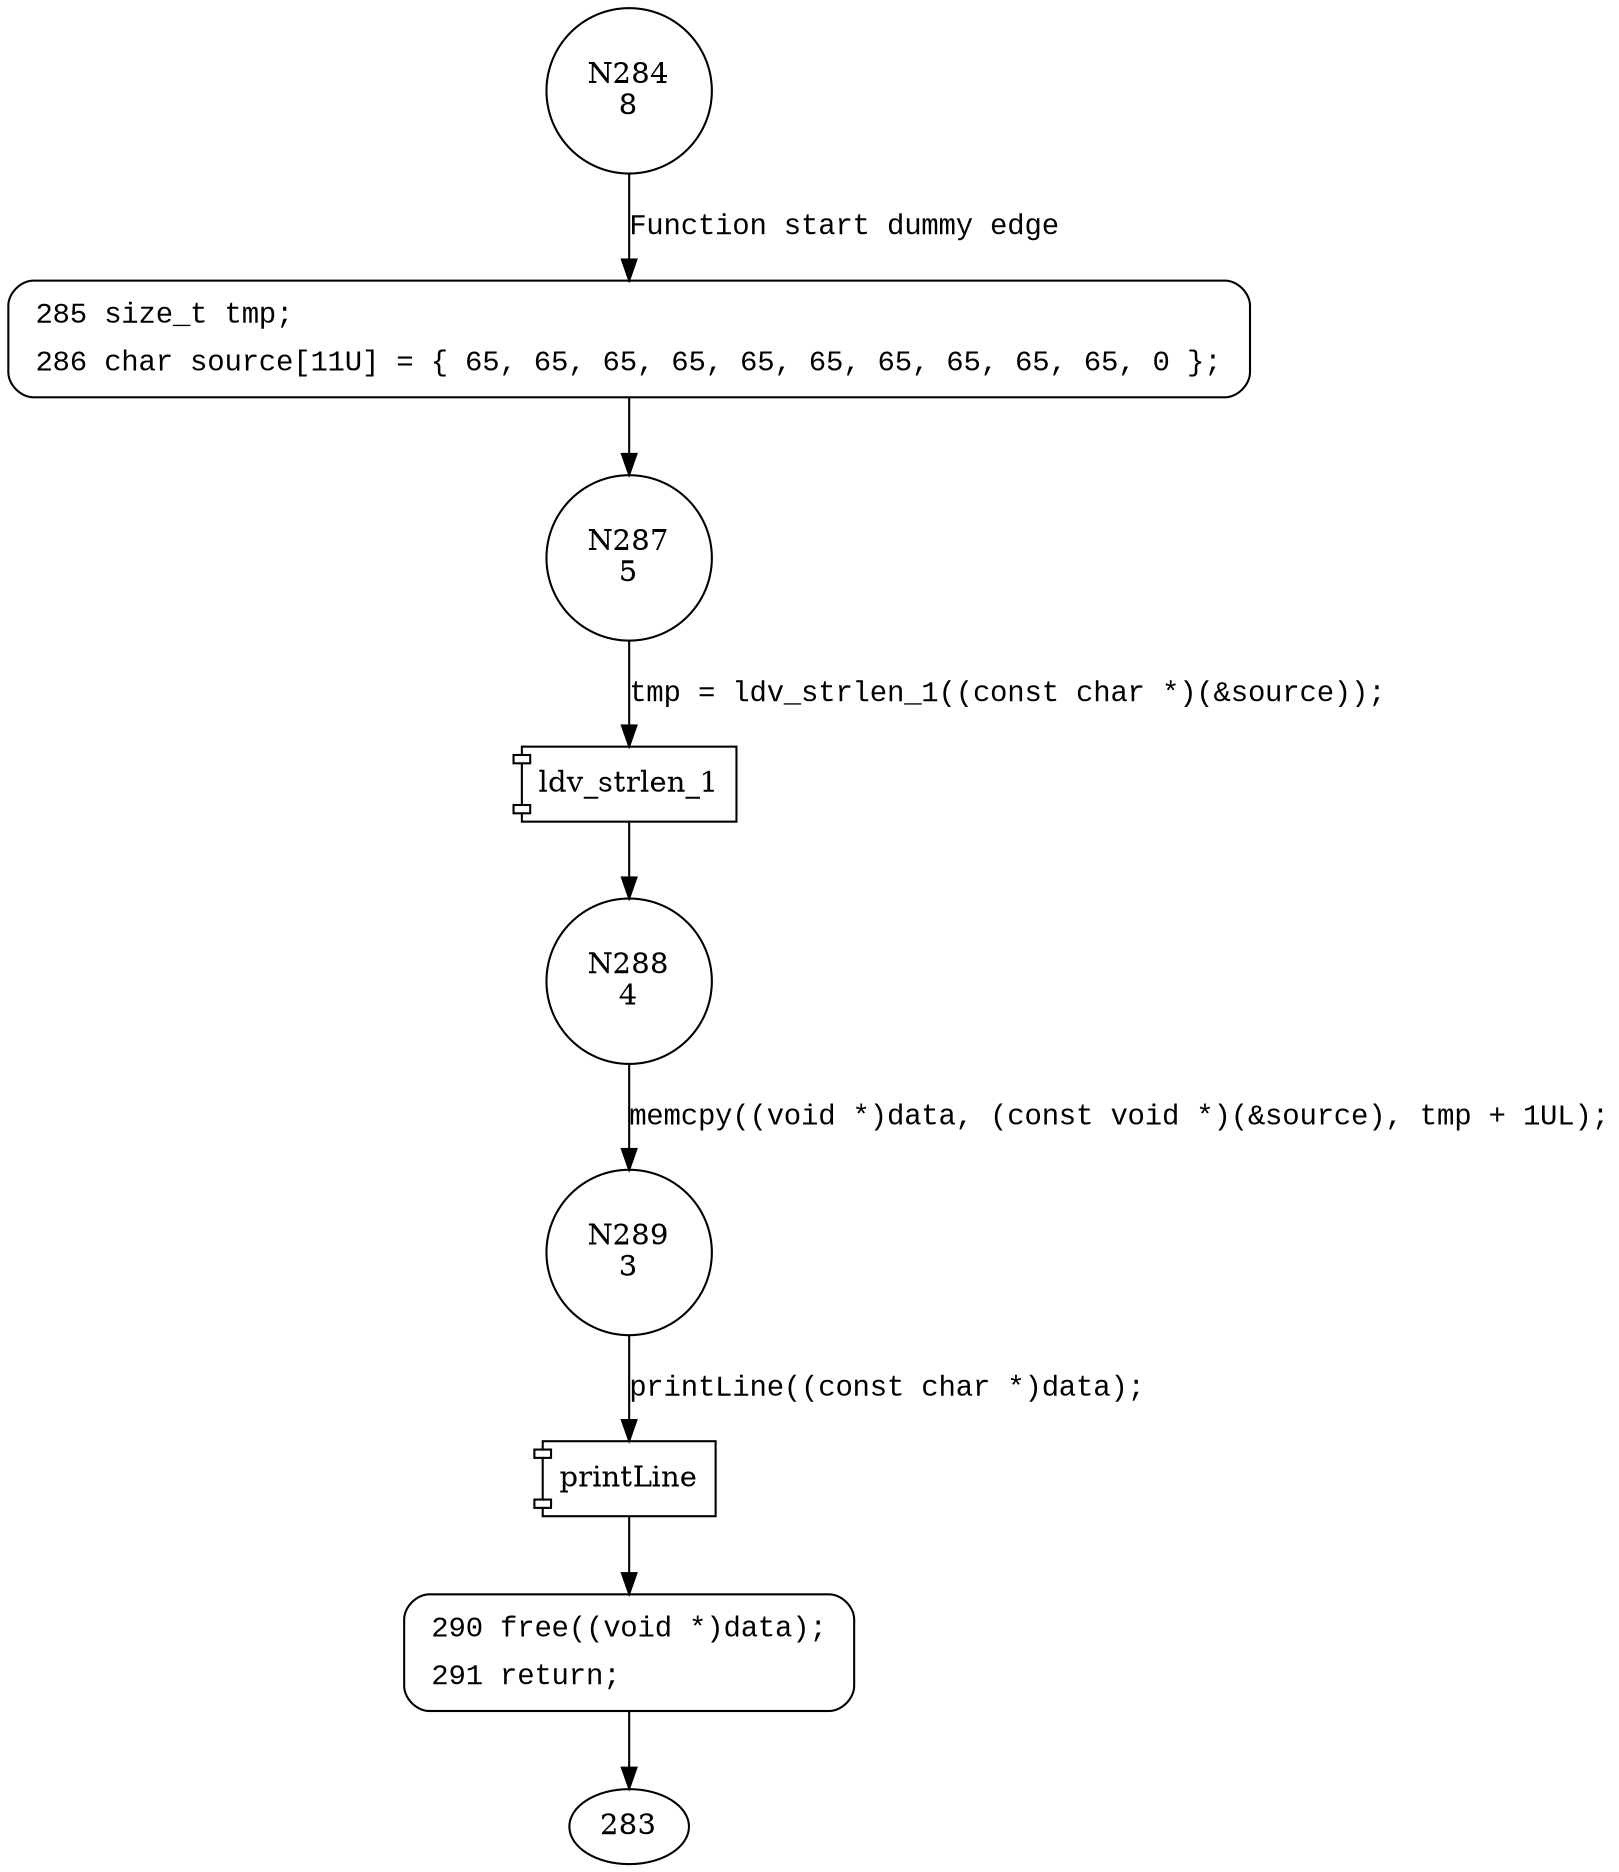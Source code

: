 digraph CWE122_Heap_Based_Buffer_Overflow__c_CWE193_char_memcpy_52c_badSink {
284 [shape="circle" label="N284\n8"]
285 [shape="circle" label="N285\n7"]
287 [shape="circle" label="N287\n5"]
288 [shape="circle" label="N288\n4"]
289 [shape="circle" label="N289\n3"]
290 [shape="circle" label="N290\n2"]
285 [style="filled,bold" penwidth="1" fillcolor="white" fontname="Courier New" shape="Mrecord" label=<<table border="0" cellborder="0" cellpadding="3" bgcolor="white"><tr><td align="right">285</td><td align="left">size_t tmp;</td></tr><tr><td align="right">286</td><td align="left">char source[11U] = &#123; 65, 65, 65, 65, 65, 65, 65, 65, 65, 65, 0 &#125;;</td></tr></table>>]
285 -> 287[label=""]
290 [style="filled,bold" penwidth="1" fillcolor="white" fontname="Courier New" shape="Mrecord" label=<<table border="0" cellborder="0" cellpadding="3" bgcolor="white"><tr><td align="right">290</td><td align="left">free((void *)data);</td></tr><tr><td align="right">291</td><td align="left">return;</td></tr></table>>]
290 -> 283[label=""]
284 -> 285 [label="Function start dummy edge" fontname="Courier New"]
100020 [shape="component" label="ldv_strlen_1"]
287 -> 100020 [label="tmp = ldv_strlen_1((const char *)(&source));" fontname="Courier New"]
100020 -> 288 [label="" fontname="Courier New"]
100021 [shape="component" label="printLine"]
289 -> 100021 [label="printLine((const char *)data);" fontname="Courier New"]
100021 -> 290 [label="" fontname="Courier New"]
288 -> 289 [label="memcpy((void *)data, (const void *)(&source), tmp + 1UL);" fontname="Courier New"]
}